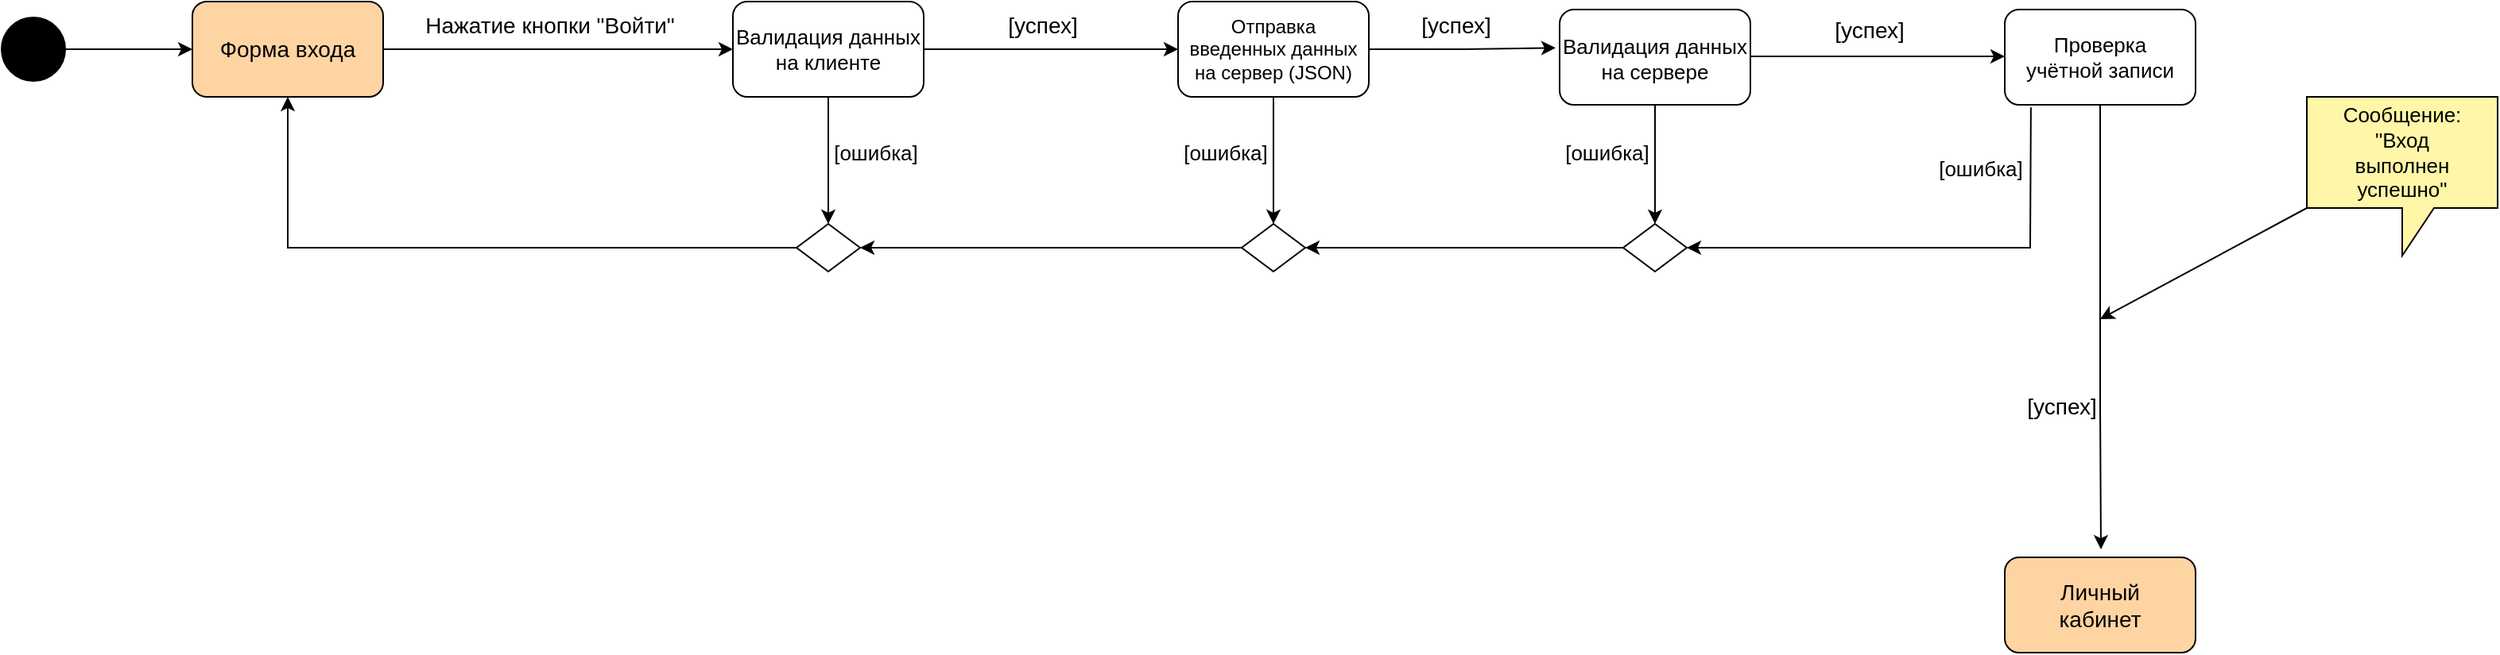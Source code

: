 <mxfile version="23.1.5" type="device">
  <diagram name="Страница — 1" id="BZDfdUfuSneJXJ3x43je">
    <mxGraphModel dx="1050" dy="530" grid="1" gridSize="10" guides="1" tooltips="1" connect="1" arrows="1" fold="1" page="1" pageScale="1" pageWidth="827" pageHeight="1169" math="0" shadow="0">
      <root>
        <mxCell id="0" />
        <mxCell id="1" parent="0" />
        <mxCell id="ScfSL1LQ6SKusNXreCff-3" style="edgeStyle=orthogonalEdgeStyle;rounded=0;orthogonalLoop=1;jettySize=auto;html=1;exitX=1;exitY=0.5;exitDx=0;exitDy=0;entryX=0;entryY=0.5;entryDx=0;entryDy=0;" parent="1" source="ScfSL1LQ6SKusNXreCff-1" target="ScfSL1LQ6SKusNXreCff-2" edge="1">
          <mxGeometry relative="1" as="geometry" />
        </mxCell>
        <mxCell id="ScfSL1LQ6SKusNXreCff-1" value="" style="ellipse;whiteSpace=wrap;html=1;aspect=fixed;fillColor=#000000;" parent="1" vertex="1">
          <mxGeometry y="240" width="40" height="40" as="geometry" />
        </mxCell>
        <mxCell id="ScfSL1LQ6SKusNXreCff-7" style="edgeStyle=orthogonalEdgeStyle;rounded=0;orthogonalLoop=1;jettySize=auto;html=1;exitX=1;exitY=0.5;exitDx=0;exitDy=0;entryX=0;entryY=0.5;entryDx=0;entryDy=0;" parent="1" source="ScfSL1LQ6SKusNXreCff-2" target="ScfSL1LQ6SKusNXreCff-5" edge="1">
          <mxGeometry relative="1" as="geometry" />
        </mxCell>
        <mxCell id="ScfSL1LQ6SKusNXreCff-2" value="" style="rounded=1;whiteSpace=wrap;html=1;fillColor=#FFD4A3;" parent="1" vertex="1">
          <mxGeometry x="120" y="230" width="120" height="60" as="geometry" />
        </mxCell>
        <mxCell id="ScfSL1LQ6SKusNXreCff-4" value="Форма входа" style="text;strokeColor=none;align=center;fillColor=none;html=1;verticalAlign=middle;whiteSpace=wrap;rounded=0;fontSize=14;" parent="1" vertex="1">
          <mxGeometry x="135" y="235" width="90" height="50" as="geometry" />
        </mxCell>
        <mxCell id="ScfSL1LQ6SKusNXreCff-22" style="edgeStyle=orthogonalEdgeStyle;rounded=0;orthogonalLoop=1;jettySize=auto;html=1;exitX=0.5;exitY=1;exitDx=0;exitDy=0;entryX=0.5;entryY=0;entryDx=0;entryDy=0;" parent="1" source="ScfSL1LQ6SKusNXreCff-5" target="ScfSL1LQ6SKusNXreCff-10" edge="1">
          <mxGeometry relative="1" as="geometry" />
        </mxCell>
        <mxCell id="ScfSL1LQ6SKusNXreCff-5" value="" style="rounded=1;whiteSpace=wrap;html=1;" parent="1" vertex="1">
          <mxGeometry x="460" y="230" width="120" height="60" as="geometry" />
        </mxCell>
        <mxCell id="ScfSL1LQ6SKusNXreCff-8" value="Нажатие кнопки &quot;Войти&quot;" style="text;strokeColor=none;align=center;fillColor=none;html=1;verticalAlign=middle;whiteSpace=wrap;rounded=0;fontSize=14;" parent="1" vertex="1">
          <mxGeometry x="250" y="230" width="190" height="30" as="geometry" />
        </mxCell>
        <mxCell id="K4ChH4MwkPa1pe0NdoYG-6" style="edgeStyle=orthogonalEdgeStyle;rounded=0;orthogonalLoop=1;jettySize=auto;html=1;exitX=1;exitY=0.5;exitDx=0;exitDy=0;entryX=0;entryY=0.5;entryDx=0;entryDy=0;" parent="1" source="ScfSL1LQ6SKusNXreCff-9" target="K4ChH4MwkPa1pe0NdoYG-5" edge="1">
          <mxGeometry relative="1" as="geometry" />
        </mxCell>
        <mxCell id="ScfSL1LQ6SKusNXreCff-9" value="Валидация данных на клиенте" style="text;strokeColor=none;align=center;fillColor=none;html=1;verticalAlign=middle;whiteSpace=wrap;rounded=0;fontSize=13;" parent="1" vertex="1">
          <mxGeometry x="460" y="232.5" width="120" height="55" as="geometry" />
        </mxCell>
        <mxCell id="ScfSL1LQ6SKusNXreCff-13" style="edgeStyle=orthogonalEdgeStyle;rounded=0;orthogonalLoop=1;jettySize=auto;html=1;exitX=0;exitY=0.5;exitDx=0;exitDy=0;entryX=0.5;entryY=1;entryDx=0;entryDy=0;" parent="1" source="ScfSL1LQ6SKusNXreCff-10" target="ScfSL1LQ6SKusNXreCff-2" edge="1">
          <mxGeometry relative="1" as="geometry" />
        </mxCell>
        <mxCell id="ScfSL1LQ6SKusNXreCff-10" value="" style="rhombus;whiteSpace=wrap;html=1;" parent="1" vertex="1">
          <mxGeometry x="500" y="370" width="40" height="30" as="geometry" />
        </mxCell>
        <mxCell id="ScfSL1LQ6SKusNXreCff-12" value="[ошибка]" style="text;strokeColor=none;align=center;fillColor=none;html=1;verticalAlign=middle;whiteSpace=wrap;rounded=0;fontSize=13;" parent="1" vertex="1">
          <mxGeometry x="520" y="310" width="60" height="30" as="geometry" />
        </mxCell>
        <mxCell id="ScfSL1LQ6SKusNXreCff-18" style="edgeStyle=orthogonalEdgeStyle;rounded=0;orthogonalLoop=1;jettySize=auto;html=1;exitX=0.5;exitY=1;exitDx=0;exitDy=0;entryX=0.5;entryY=0;entryDx=0;entryDy=0;" parent="1" source="ScfSL1LQ6SKusNXreCff-15" target="ScfSL1LQ6SKusNXreCff-17" edge="1">
          <mxGeometry relative="1" as="geometry" />
        </mxCell>
        <mxCell id="ScfSL1LQ6SKusNXreCff-15" value="" style="rounded=1;whiteSpace=wrap;html=1;" parent="1" vertex="1">
          <mxGeometry x="980" y="235" width="120" height="60" as="geometry" />
        </mxCell>
        <mxCell id="K4ChH4MwkPa1pe0NdoYG-11" style="edgeStyle=orthogonalEdgeStyle;rounded=0;orthogonalLoop=1;jettySize=auto;html=1;exitX=0;exitY=0.5;exitDx=0;exitDy=0;entryX=1;entryY=0.5;entryDx=0;entryDy=0;" parent="1" source="ScfSL1LQ6SKusNXreCff-17" target="K4ChH4MwkPa1pe0NdoYG-9" edge="1">
          <mxGeometry relative="1" as="geometry" />
        </mxCell>
        <mxCell id="ScfSL1LQ6SKusNXreCff-17" value="" style="rhombus;whiteSpace=wrap;html=1;" parent="1" vertex="1">
          <mxGeometry x="1020" y="370" width="40" height="30" as="geometry" />
        </mxCell>
        <mxCell id="ScfSL1LQ6SKusNXreCff-20" value="[ошибка]" style="text;strokeColor=none;align=center;fillColor=none;html=1;verticalAlign=middle;whiteSpace=wrap;rounded=0;fontSize=13;" parent="1" vertex="1">
          <mxGeometry x="1215" y="320" width="60" height="30" as="geometry" />
        </mxCell>
        <mxCell id="ScfSL1LQ6SKusNXreCff-21" value="Валидация данных на сервере" style="text;strokeColor=none;align=center;fillColor=none;html=1;verticalAlign=middle;whiteSpace=wrap;rounded=0;fontSize=13;" parent="1" vertex="1">
          <mxGeometry x="980" y="237.5" width="120" height="57.5" as="geometry" />
        </mxCell>
        <mxCell id="ScfSL1LQ6SKusNXreCff-27" style="edgeStyle=orthogonalEdgeStyle;rounded=0;orthogonalLoop=1;jettySize=auto;html=1;exitX=1;exitY=0.5;exitDx=0;exitDy=0;entryX=0;entryY=0.5;entryDx=0;entryDy=0;" parent="1" edge="1">
          <mxGeometry relative="1" as="geometry">
            <mxPoint x="1100" y="264.5" as="sourcePoint" />
            <mxPoint x="1260" y="264.5" as="targetPoint" />
          </mxGeometry>
        </mxCell>
        <mxCell id="ScfSL1LQ6SKusNXreCff-29" value="" style="rounded=1;whiteSpace=wrap;html=1;" parent="1" vertex="1">
          <mxGeometry x="1260" y="235" width="120" height="60" as="geometry" />
        </mxCell>
        <mxCell id="ScfSL1LQ6SKusNXreCff-30" value="" style="endArrow=classic;html=1;rounded=0;exitX=0.137;exitY=1.027;exitDx=0;exitDy=0;exitPerimeter=0;entryX=1;entryY=0.5;entryDx=0;entryDy=0;" parent="1" source="ScfSL1LQ6SKusNXreCff-29" target="ScfSL1LQ6SKusNXreCff-17" edge="1">
          <mxGeometry width="50" height="50" relative="1" as="geometry">
            <mxPoint x="620" y="300" as="sourcePoint" />
            <mxPoint x="670" y="250" as="targetPoint" />
            <Array as="points">
              <mxPoint x="1276" y="385" />
            </Array>
          </mxGeometry>
        </mxCell>
        <mxCell id="ScfSL1LQ6SKusNXreCff-31" value="[ошибка]" style="text;strokeColor=none;align=center;fillColor=none;html=1;verticalAlign=middle;whiteSpace=wrap;rounded=0;fontSize=13;" parent="1" vertex="1">
          <mxGeometry x="980" y="310" width="60" height="30" as="geometry" />
        </mxCell>
        <mxCell id="ScfSL1LQ6SKusNXreCff-32" value="[успех]" style="text;strokeColor=none;align=center;fillColor=none;html=1;verticalAlign=middle;whiteSpace=wrap;rounded=0;fontSize=14;" parent="1" vertex="1">
          <mxGeometry x="1120" y="232.5" width="110" height="30" as="geometry" />
        </mxCell>
        <mxCell id="ScfSL1LQ6SKusNXreCff-35" style="edgeStyle=orthogonalEdgeStyle;rounded=0;orthogonalLoop=1;jettySize=auto;html=1;exitX=0.5;exitY=1;exitDx=0;exitDy=0;entryX=0.5;entryY=0;entryDx=0;entryDy=0;" parent="1" edge="1">
          <mxGeometry relative="1" as="geometry">
            <mxPoint x="1320" y="295" as="sourcePoint" />
            <mxPoint x="1320.5" y="575" as="targetPoint" />
            <Array as="points">
              <mxPoint x="1320.5" y="485" />
              <mxPoint x="1320.5" y="485" />
            </Array>
          </mxGeometry>
        </mxCell>
        <mxCell id="ScfSL1LQ6SKusNXreCff-33" value="Проверка учётной записи" style="text;strokeColor=none;align=center;fillColor=none;html=1;verticalAlign=middle;whiteSpace=wrap;rounded=0;fontSize=13;" parent="1" vertex="1">
          <mxGeometry x="1265" y="230" width="110" height="70" as="geometry" />
        </mxCell>
        <mxCell id="ScfSL1LQ6SKusNXreCff-34" value="" style="rounded=1;whiteSpace=wrap;html=1;fillColor=#FFD4A3;" parent="1" vertex="1">
          <mxGeometry x="1260" y="580" width="120" height="60" as="geometry" />
        </mxCell>
        <mxCell id="ScfSL1LQ6SKusNXreCff-36" value="Личный кабинет" style="text;strokeColor=none;align=center;fillColor=none;html=1;verticalAlign=middle;whiteSpace=wrap;rounded=0;fontSize=14;" parent="1" vertex="1">
          <mxGeometry x="1275" y="580" width="90" height="60" as="geometry" />
        </mxCell>
        <mxCell id="ScfSL1LQ6SKusNXreCff-37" value="[успех]" style="text;strokeColor=none;align=center;fillColor=none;html=1;verticalAlign=middle;whiteSpace=wrap;rounded=0;fontSize=14;" parent="1" vertex="1">
          <mxGeometry x="860" y="230" width="110" height="30" as="geometry" />
        </mxCell>
        <mxCell id="K4ChH4MwkPa1pe0NdoYG-12" style="edgeStyle=orthogonalEdgeStyle;rounded=0;orthogonalLoop=1;jettySize=auto;html=1;exitX=0.5;exitY=1;exitDx=0;exitDy=0;entryX=0.5;entryY=0;entryDx=0;entryDy=0;" parent="1" source="K4ChH4MwkPa1pe0NdoYG-5" target="K4ChH4MwkPa1pe0NdoYG-9" edge="1">
          <mxGeometry relative="1" as="geometry" />
        </mxCell>
        <mxCell id="K4ChH4MwkPa1pe0NdoYG-5" value="" style="rounded=1;whiteSpace=wrap;html=1;" parent="1" vertex="1">
          <mxGeometry x="740" y="230" width="120" height="60" as="geometry" />
        </mxCell>
        <mxCell id="K4ChH4MwkPa1pe0NdoYG-7" style="edgeStyle=orthogonalEdgeStyle;rounded=0;orthogonalLoop=1;jettySize=auto;html=1;exitX=1;exitY=0.5;exitDx=0;exitDy=0;entryX=-0.021;entryY=0.376;entryDx=0;entryDy=0;entryPerimeter=0;" parent="1" source="K4ChH4MwkPa1pe0NdoYG-5" target="ScfSL1LQ6SKusNXreCff-21" edge="1">
          <mxGeometry relative="1" as="geometry" />
        </mxCell>
        <mxCell id="K4ChH4MwkPa1pe0NdoYG-10" style="edgeStyle=orthogonalEdgeStyle;rounded=0;orthogonalLoop=1;jettySize=auto;html=1;exitX=0;exitY=0.5;exitDx=0;exitDy=0;entryX=1;entryY=0.5;entryDx=0;entryDy=0;" parent="1" source="K4ChH4MwkPa1pe0NdoYG-9" target="ScfSL1LQ6SKusNXreCff-10" edge="1">
          <mxGeometry relative="1" as="geometry" />
        </mxCell>
        <mxCell id="K4ChH4MwkPa1pe0NdoYG-9" value="" style="rhombus;whiteSpace=wrap;html=1;" parent="1" vertex="1">
          <mxGeometry x="780" y="370" width="40" height="30" as="geometry" />
        </mxCell>
        <mxCell id="K4ChH4MwkPa1pe0NdoYG-13" value="[ошибка]" style="text;strokeColor=none;align=center;fillColor=none;html=1;verticalAlign=middle;whiteSpace=wrap;rounded=0;fontSize=13;" parent="1" vertex="1">
          <mxGeometry x="740" y="310" width="60" height="30" as="geometry" />
        </mxCell>
        <mxCell id="K4ChH4MwkPa1pe0NdoYG-14" value="[успех]" style="text;strokeColor=none;align=center;fillColor=none;html=1;verticalAlign=middle;whiteSpace=wrap;rounded=0;fontSize=14;" parent="1" vertex="1">
          <mxGeometry x="600" y="230" width="110" height="30" as="geometry" />
        </mxCell>
        <mxCell id="K4ChH4MwkPa1pe0NdoYG-15" value="Отправка введенных данных на сервер (JSON)" style="text;strokeColor=none;align=center;fillColor=none;html=1;verticalAlign=middle;whiteSpace=wrap;rounded=0;" parent="1" vertex="1">
          <mxGeometry x="745" y="240" width="110" height="40" as="geometry" />
        </mxCell>
        <mxCell id="pLRORr_1zsn99VT8D-Nf-1" value="[успех]" style="text;strokeColor=none;align=center;fillColor=none;html=1;verticalAlign=middle;whiteSpace=wrap;rounded=0;fontSize=14;" vertex="1" parent="1">
          <mxGeometry x="1241" y="470" width="110" height="30" as="geometry" />
        </mxCell>
        <mxCell id="pLRORr_1zsn99VT8D-Nf-2" value="" style="shape=callout;whiteSpace=wrap;html=1;perimeter=calloutPerimeter;fillColor=#FFF6A8;" vertex="1" parent="1">
          <mxGeometry x="1450" y="290" width="120" height="100" as="geometry" />
        </mxCell>
        <mxCell id="pLRORr_1zsn99VT8D-Nf-3" value="Сообщение: &quot;Вход выполнен успешно&quot;" style="text;strokeColor=none;align=center;fillColor=none;html=1;verticalAlign=middle;whiteSpace=wrap;rounded=0;fontSize=13;" vertex="1" parent="1">
          <mxGeometry x="1470" y="295" width="80" height="60" as="geometry" />
        </mxCell>
        <mxCell id="pLRORr_1zsn99VT8D-Nf-4" value="" style="endArrow=classic;html=1;rounded=0;exitX=0;exitY=0;exitDx=0;exitDy=70;exitPerimeter=0;" edge="1" parent="1" source="pLRORr_1zsn99VT8D-Nf-2">
          <mxGeometry width="50" height="50" relative="1" as="geometry">
            <mxPoint x="1340" y="400" as="sourcePoint" />
            <mxPoint x="1320" y="430" as="targetPoint" />
          </mxGeometry>
        </mxCell>
      </root>
    </mxGraphModel>
  </diagram>
</mxfile>
